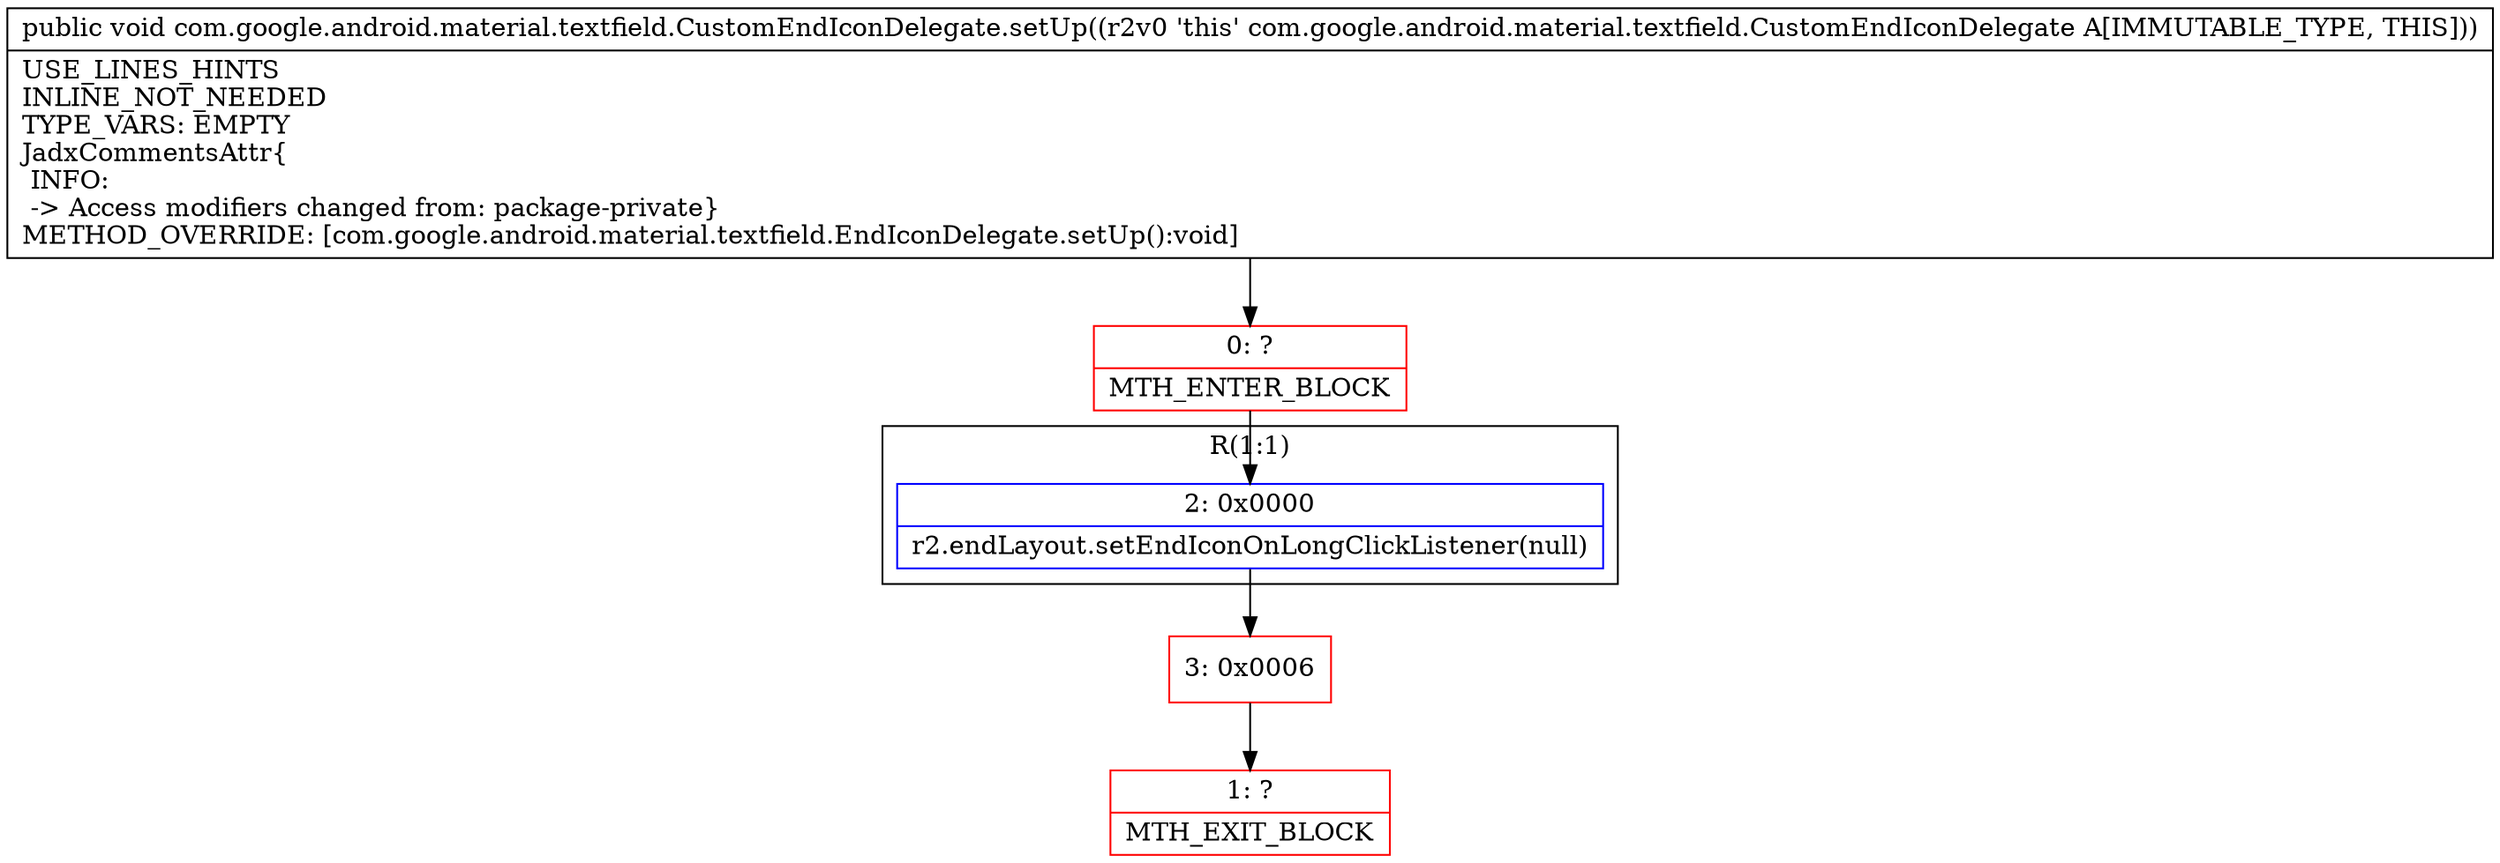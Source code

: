 digraph "CFG forcom.google.android.material.textfield.CustomEndIconDelegate.setUp()V" {
subgraph cluster_Region_1175462524 {
label = "R(1:1)";
node [shape=record,color=blue];
Node_2 [shape=record,label="{2\:\ 0x0000|r2.endLayout.setEndIconOnLongClickListener(null)\l}"];
}
Node_0 [shape=record,color=red,label="{0\:\ ?|MTH_ENTER_BLOCK\l}"];
Node_3 [shape=record,color=red,label="{3\:\ 0x0006}"];
Node_1 [shape=record,color=red,label="{1\:\ ?|MTH_EXIT_BLOCK\l}"];
MethodNode[shape=record,label="{public void com.google.android.material.textfield.CustomEndIconDelegate.setUp((r2v0 'this' com.google.android.material.textfield.CustomEndIconDelegate A[IMMUTABLE_TYPE, THIS]))  | USE_LINES_HINTS\lINLINE_NOT_NEEDED\lTYPE_VARS: EMPTY\lJadxCommentsAttr\{\l INFO: \l \-\> Access modifiers changed from: package\-private\}\lMETHOD_OVERRIDE: [com.google.android.material.textfield.EndIconDelegate.setUp():void]\l}"];
MethodNode -> Node_0;Node_2 -> Node_3;
Node_0 -> Node_2;
Node_3 -> Node_1;
}

